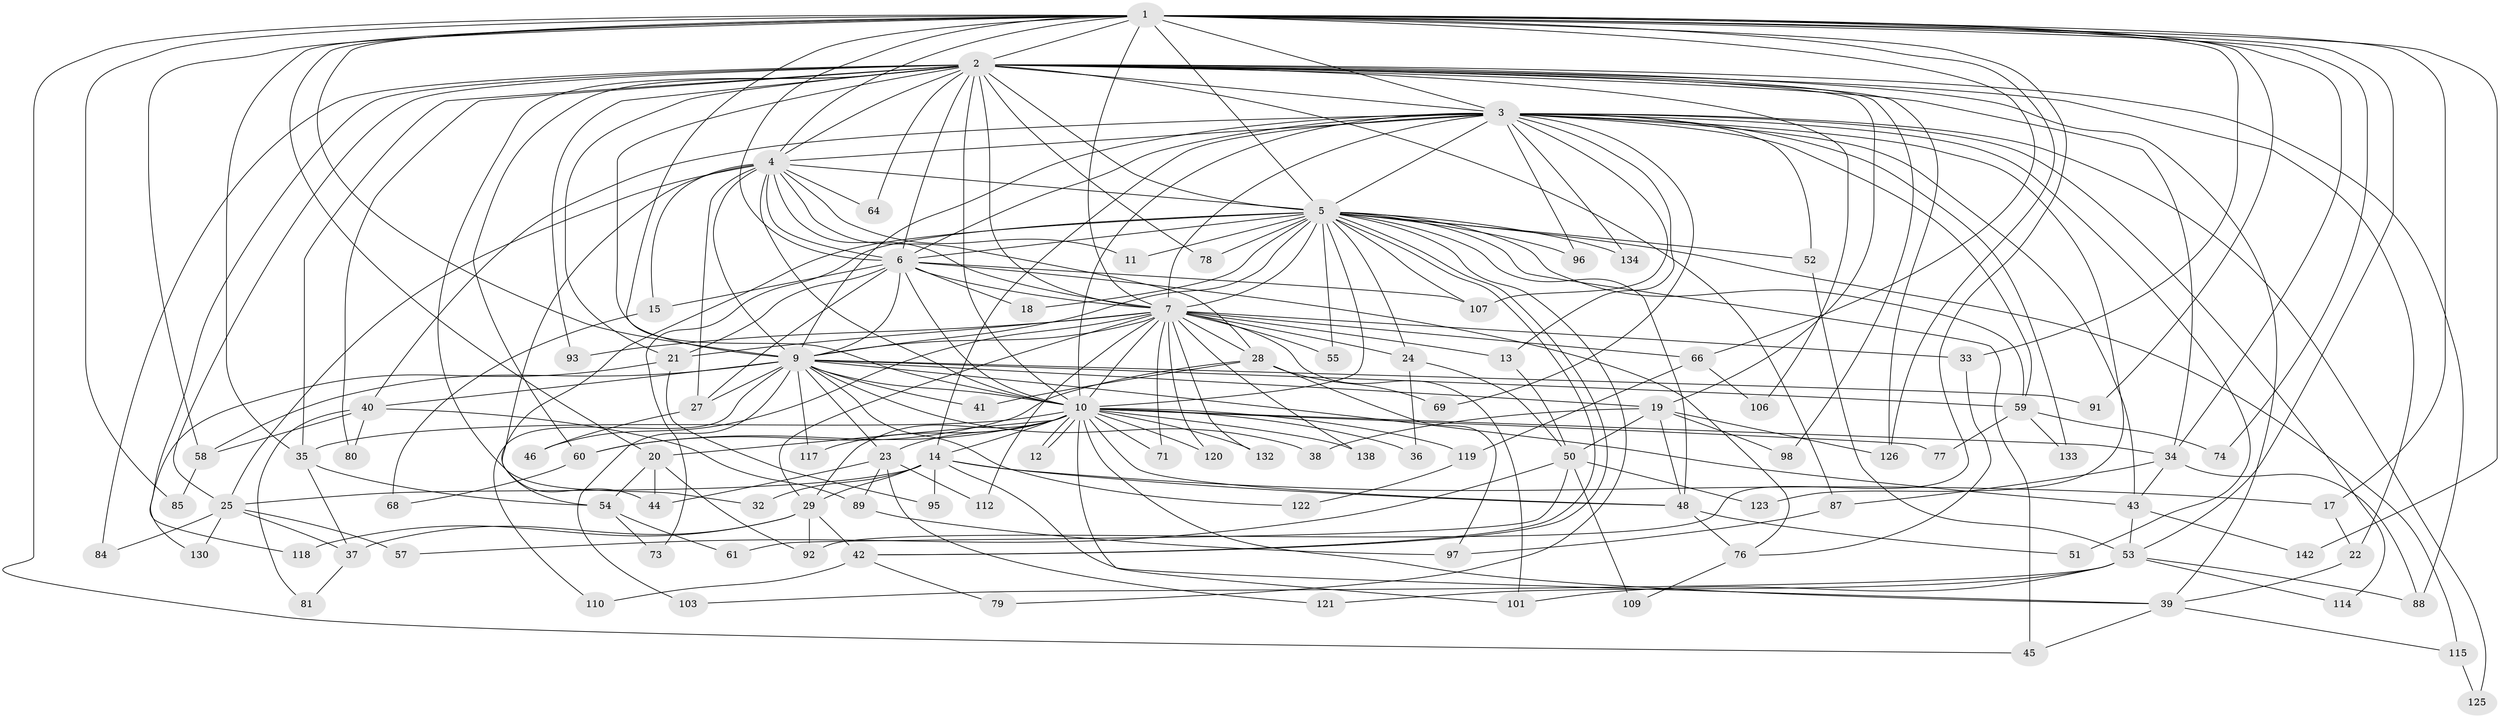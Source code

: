 // Generated by graph-tools (version 1.1) at 2025/51/02/27/25 19:51:52]
// undirected, 102 vertices, 250 edges
graph export_dot {
graph [start="1"]
  node [color=gray90,style=filled];
  1 [super="+116"];
  2 [super="+8"];
  3 [super="+30"];
  4 [super="+143"];
  5 [super="+99"];
  6 [super="+31"];
  7 [super="+65"];
  9 [super="+16"];
  10 [super="+26"];
  11;
  12;
  13;
  14 [super="+67"];
  15;
  17;
  18 [super="+111"];
  19 [super="+141"];
  20;
  21 [super="+129"];
  22 [super="+86"];
  23 [super="+49"];
  24;
  25 [super="+140"];
  27 [super="+127"];
  28 [super="+94"];
  29 [super="+100"];
  32;
  33;
  34 [super="+72"];
  35 [super="+62"];
  36;
  37 [super="+56"];
  38;
  39;
  40;
  41;
  42 [super="+47"];
  43 [super="+83"];
  44 [super="+113"];
  45 [super="+131"];
  46;
  48 [super="+63"];
  50 [super="+75"];
  51;
  52;
  53 [super="+90"];
  54 [super="+105"];
  55 [super="+108"];
  57;
  58 [super="+70"];
  59 [super="+102"];
  60 [super="+137"];
  61;
  64;
  66 [super="+82"];
  68;
  69;
  71;
  73;
  74;
  76 [super="+135"];
  77;
  78;
  79;
  80;
  81;
  84;
  85;
  87;
  88 [super="+124"];
  89;
  91;
  92 [super="+104"];
  93;
  95;
  96;
  97 [super="+128"];
  98;
  101 [super="+139"];
  103;
  106;
  107 [super="+136"];
  109;
  110;
  112;
  114;
  115;
  117;
  118;
  119;
  120;
  121;
  122;
  123;
  125;
  126;
  130;
  132;
  133;
  134;
  138;
  142;
  1 -- 2 [weight=2];
  1 -- 3;
  1 -- 4;
  1 -- 5;
  1 -- 6;
  1 -- 7 [weight=2];
  1 -- 9;
  1 -- 10;
  1 -- 17 [weight=2];
  1 -- 20;
  1 -- 33;
  1 -- 34;
  1 -- 35;
  1 -- 53;
  1 -- 58;
  1 -- 66 [weight=2];
  1 -- 74;
  1 -- 85;
  1 -- 91;
  1 -- 126;
  1 -- 142;
  1 -- 92;
  1 -- 45;
  2 -- 3 [weight=2];
  2 -- 4 [weight=2];
  2 -- 5 [weight=2];
  2 -- 6 [weight=2];
  2 -- 7 [weight=2];
  2 -- 9 [weight=2];
  2 -- 10 [weight=2];
  2 -- 19;
  2 -- 22;
  2 -- 32;
  2 -- 78;
  2 -- 80;
  2 -- 87;
  2 -- 88;
  2 -- 93;
  2 -- 98;
  2 -- 106;
  2 -- 64;
  2 -- 84;
  2 -- 25;
  2 -- 39;
  2 -- 118;
  2 -- 126;
  2 -- 35;
  2 -- 60;
  2 -- 21;
  2 -- 34;
  3 -- 4 [weight=2];
  3 -- 5;
  3 -- 6;
  3 -- 7;
  3 -- 9;
  3 -- 10 [weight=2];
  3 -- 13;
  3 -- 14;
  3 -- 40;
  3 -- 43;
  3 -- 51;
  3 -- 52;
  3 -- 59;
  3 -- 69;
  3 -- 96;
  3 -- 107;
  3 -- 114;
  3 -- 125;
  3 -- 133;
  3 -- 123;
  3 -- 134;
  4 -- 5;
  4 -- 6 [weight=2];
  4 -- 7;
  4 -- 9;
  4 -- 10;
  4 -- 11;
  4 -- 15;
  4 -- 25;
  4 -- 28;
  4 -- 44;
  4 -- 64;
  4 -- 27;
  5 -- 6;
  5 -- 7;
  5 -- 9 [weight=2];
  5 -- 10;
  5 -- 11;
  5 -- 18;
  5 -- 24;
  5 -- 42;
  5 -- 42;
  5 -- 45;
  5 -- 52;
  5 -- 55 [weight=2];
  5 -- 73;
  5 -- 78;
  5 -- 79;
  5 -- 96;
  5 -- 115;
  5 -- 134;
  5 -- 54;
  5 -- 48;
  5 -- 59;
  5 -- 107;
  6 -- 7;
  6 -- 9;
  6 -- 10 [weight=2];
  6 -- 15;
  6 -- 18 [weight=2];
  6 -- 21;
  6 -- 27;
  6 -- 76;
  6 -- 107;
  7 -- 9;
  7 -- 10;
  7 -- 13;
  7 -- 21;
  7 -- 24;
  7 -- 28 [weight=2];
  7 -- 29;
  7 -- 33;
  7 -- 46;
  7 -- 55;
  7 -- 66;
  7 -- 71;
  7 -- 93;
  7 -- 101;
  7 -- 112;
  7 -- 120;
  7 -- 132;
  7 -- 138;
  9 -- 10;
  9 -- 19;
  9 -- 23;
  9 -- 27;
  9 -- 38;
  9 -- 40;
  9 -- 41;
  9 -- 58;
  9 -- 59;
  9 -- 91;
  9 -- 103;
  9 -- 110;
  9 -- 117;
  9 -- 122;
  9 -- 43;
  10 -- 12;
  10 -- 12;
  10 -- 14;
  10 -- 20;
  10 -- 23 [weight=2];
  10 -- 34;
  10 -- 35;
  10 -- 36;
  10 -- 39;
  10 -- 48;
  10 -- 71;
  10 -- 77;
  10 -- 101;
  10 -- 117;
  10 -- 119;
  10 -- 120;
  10 -- 132;
  10 -- 138;
  10 -- 60;
  10 -- 29;
  13 -- 50;
  14 -- 17;
  14 -- 29;
  14 -- 32;
  14 -- 48;
  14 -- 95;
  14 -- 39;
  14 -- 25;
  15 -- 68;
  17 -- 22;
  19 -- 38;
  19 -- 48;
  19 -- 98;
  19 -- 50;
  19 -- 126;
  20 -- 44;
  20 -- 54;
  20 -- 92;
  21 -- 95;
  21 -- 130;
  22 -- 39;
  23 -- 89;
  23 -- 112;
  23 -- 121;
  23 -- 44;
  24 -- 36;
  24 -- 50;
  25 -- 37;
  25 -- 57;
  25 -- 84;
  25 -- 130;
  27 -- 46;
  28 -- 41;
  28 -- 60;
  28 -- 69;
  28 -- 97;
  29 -- 92;
  29 -- 118;
  29 -- 42;
  29 -- 37;
  33 -- 76;
  34 -- 43;
  34 -- 87;
  34 -- 88;
  35 -- 37;
  35 -- 54;
  37 -- 81;
  39 -- 45;
  39 -- 115;
  40 -- 80;
  40 -- 81;
  40 -- 89;
  40 -- 58;
  42 -- 79;
  42 -- 110;
  43 -- 142;
  43 -- 53;
  48 -- 51;
  48 -- 76;
  50 -- 57;
  50 -- 61;
  50 -- 109;
  50 -- 123;
  52 -- 53;
  53 -- 88;
  53 -- 103;
  53 -- 114;
  53 -- 121;
  53 -- 101;
  54 -- 61;
  54 -- 73;
  58 -- 85;
  59 -- 74;
  59 -- 77;
  59 -- 133;
  60 -- 68;
  66 -- 106;
  66 -- 119;
  76 -- 109;
  87 -- 97;
  89 -- 97;
  115 -- 125;
  119 -- 122;
}
